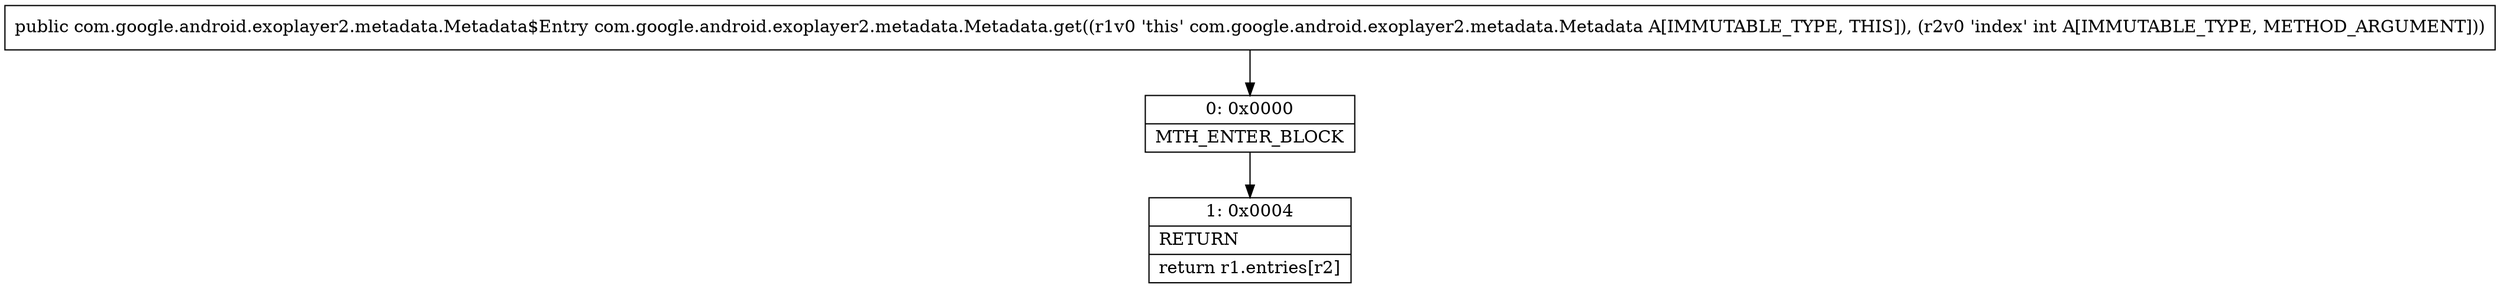 digraph "CFG forcom.google.android.exoplayer2.metadata.Metadata.get(I)Lcom\/google\/android\/exoplayer2\/metadata\/Metadata$Entry;" {
Node_0 [shape=record,label="{0\:\ 0x0000|MTH_ENTER_BLOCK\l}"];
Node_1 [shape=record,label="{1\:\ 0x0004|RETURN\l|return r1.entries[r2]\l}"];
MethodNode[shape=record,label="{public com.google.android.exoplayer2.metadata.Metadata$Entry com.google.android.exoplayer2.metadata.Metadata.get((r1v0 'this' com.google.android.exoplayer2.metadata.Metadata A[IMMUTABLE_TYPE, THIS]), (r2v0 'index' int A[IMMUTABLE_TYPE, METHOD_ARGUMENT])) }"];
MethodNode -> Node_0;
Node_0 -> Node_1;
}

